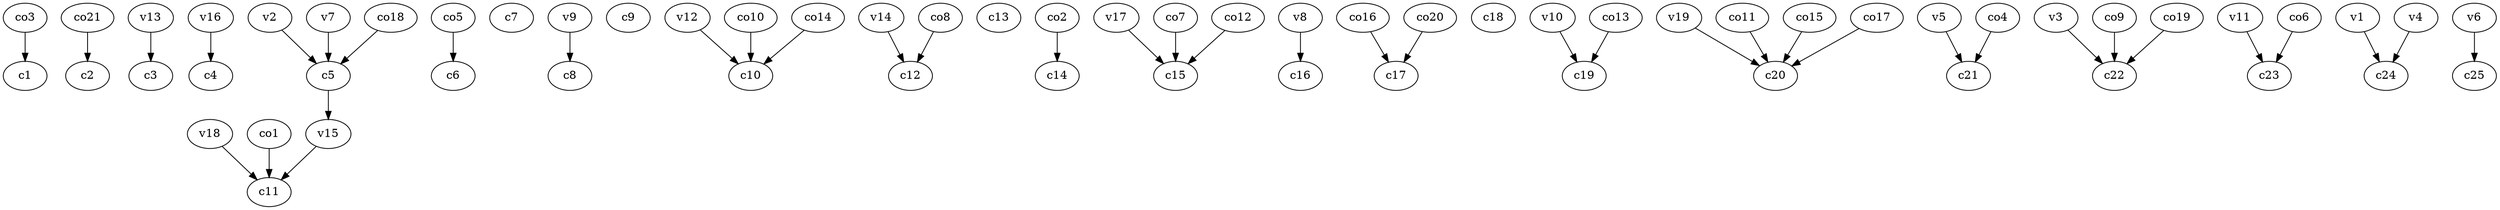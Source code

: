 strict digraph  {
c1;
c2;
c3;
c4;
c5;
c6;
c7;
c8;
c9;
c10;
c11;
c12;
c13;
c14;
c15;
c16;
c17;
c18;
c19;
c20;
c21;
c22;
c23;
c24;
c25;
v1;
v2;
v3;
v4;
v5;
v6;
v7;
v8;
v9;
v10;
v11;
v12;
v13;
v14;
v15;
v16;
v17;
v18;
v19;
co1;
co2;
co3;
co4;
co5;
co6;
co7;
co8;
co9;
co10;
co11;
co12;
co13;
co14;
co15;
co16;
co17;
co18;
co19;
co20;
co21;
c5 -> v15  [weight=1];
v1 -> c24  [weight=1];
v2 -> c5  [weight=1];
v3 -> c22  [weight=1];
v4 -> c24  [weight=1];
v5 -> c21  [weight=1];
v6 -> c25  [weight=1];
v7 -> c5  [weight=1];
v8 -> c16  [weight=1];
v9 -> c8  [weight=1];
v10 -> c19  [weight=1];
v11 -> c23  [weight=1];
v12 -> c10  [weight=1];
v13 -> c3  [weight=1];
v14 -> c12  [weight=1];
v15 -> c11  [weight=1];
v16 -> c4  [weight=1];
v17 -> c15  [weight=1];
v18 -> c11  [weight=1];
v19 -> c20  [weight=1];
co1 -> c11  [weight=1];
co2 -> c14  [weight=1];
co3 -> c1  [weight=1];
co4 -> c21  [weight=1];
co5 -> c6  [weight=1];
co6 -> c23  [weight=1];
co7 -> c15  [weight=1];
co8 -> c12  [weight=1];
co9 -> c22  [weight=1];
co10 -> c10  [weight=1];
co11 -> c20  [weight=1];
co12 -> c15  [weight=1];
co13 -> c19  [weight=1];
co14 -> c10  [weight=1];
co15 -> c20  [weight=1];
co16 -> c17  [weight=1];
co17 -> c20  [weight=1];
co18 -> c5  [weight=1];
co19 -> c22  [weight=1];
co20 -> c17  [weight=1];
co21 -> c2  [weight=1];
}
